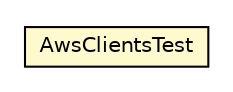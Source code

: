 #!/usr/local/bin/dot
#
# Class diagram 
# Generated by UMLGraph version R5_6-24-gf6e263 (http://www.umlgraph.org/)
#

digraph G {
	edge [fontname="Helvetica",fontsize=10,labelfontname="Helvetica",labelfontsize=10];
	node [fontname="Helvetica",fontsize=10,shape=plaintext];
	nodesep=0.25;
	ranksep=0.5;
	// com.github.davidmoten.rx2.aws.AwsClientsTest
	c10 [label=<<table title="com.github.davidmoten.rx2.aws.AwsClientsTest" border="0" cellborder="1" cellspacing="0" cellpadding="2" port="p" bgcolor="lemonChiffon" href="./AwsClientsTest.html">
		<tr><td><table border="0" cellspacing="0" cellpadding="1">
<tr><td align="center" balign="center"> AwsClientsTest </td></tr>
		</table></td></tr>
		</table>>, URL="./AwsClientsTest.html", fontname="Helvetica", fontcolor="black", fontsize=10.0];
}


